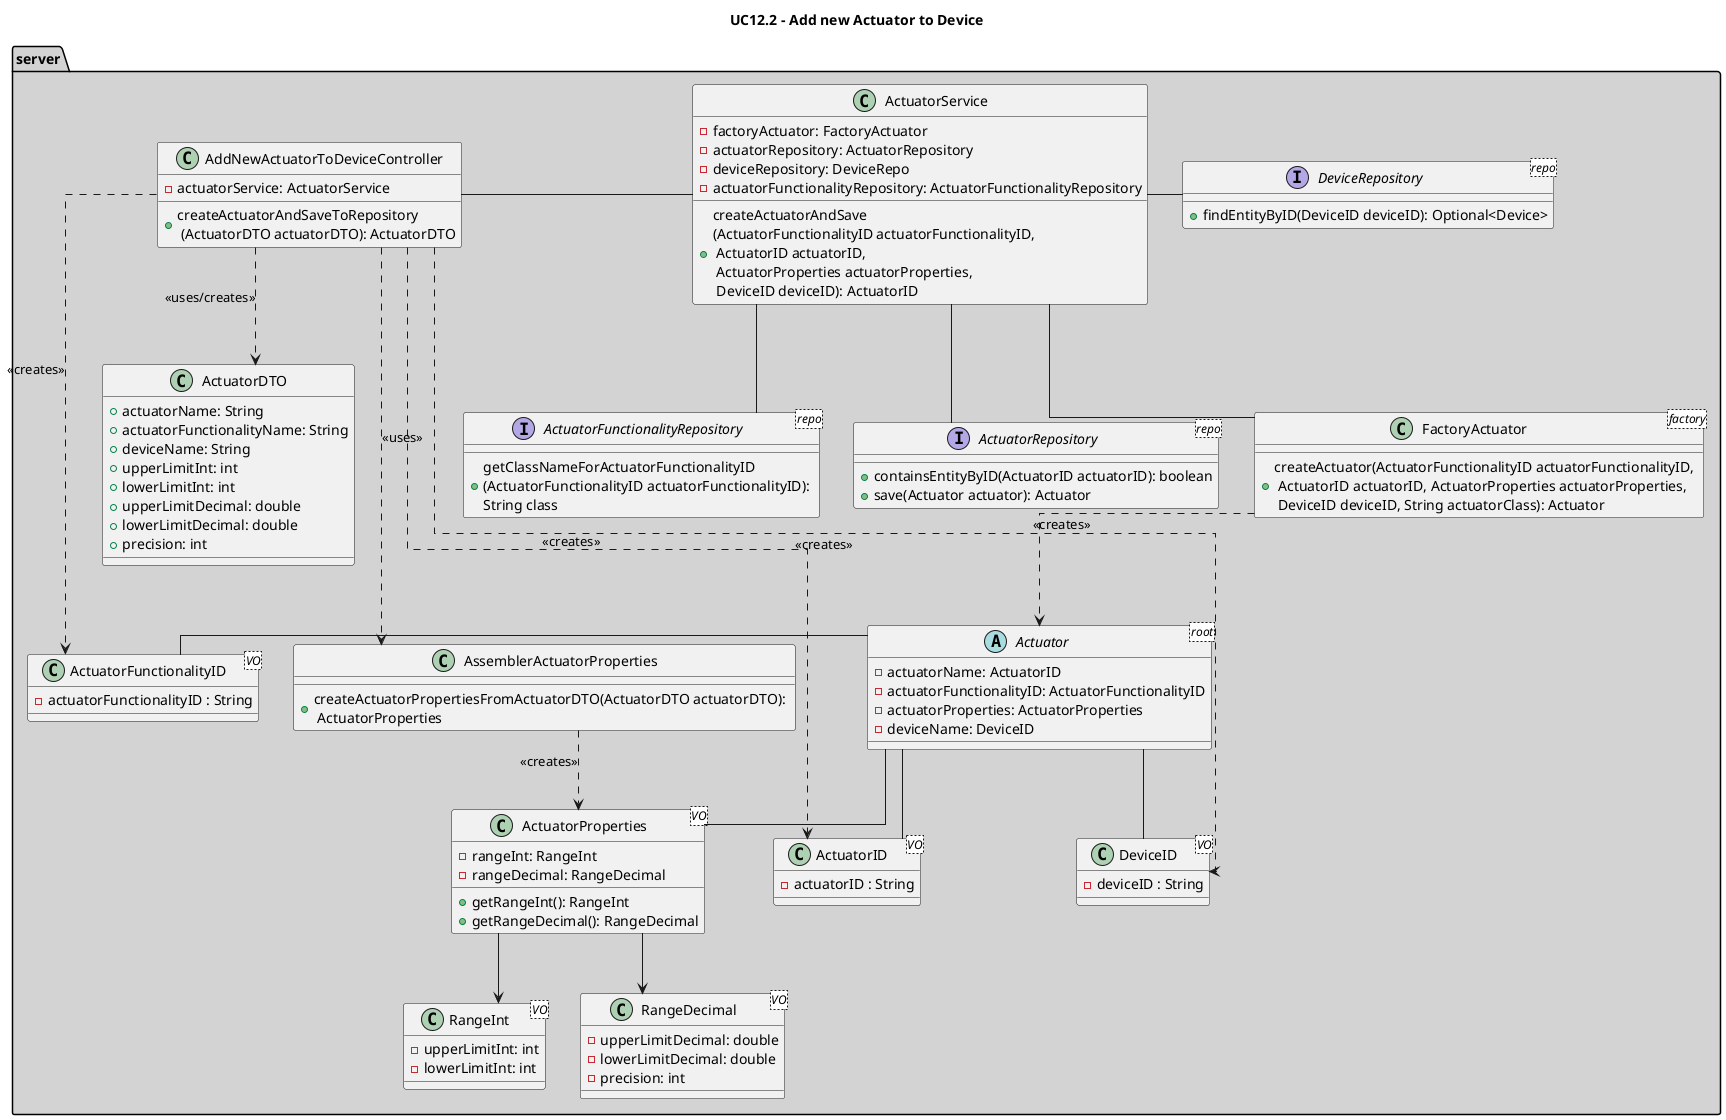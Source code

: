 @startuml
skinparam linetype ortho

title UC12.2 - Add new Actuator to Device

package server #LightGray {

interface DeviceRepository <repo>{
    +findEntityByID(DeviceID deviceID): Optional<Device>
}

class AddNewActuatorToDeviceController {
    -actuatorService: ActuatorService
    +createActuatorAndSaveToRepository\n (ActuatorDTO actuatorDTO): ActuatorDTO
}

class ActuatorDTO {
    +actuatorName: String
    +actuatorFunctionalityName: String
    +deviceName: String
    +upperLimitInt: int
    +lowerLimitInt: int
    +upperLimitDecimal: double
    +lowerLimitDecimal: double
    +precision: int
}

 class AssemblerActuatorProperties {
     +createActuatorPropertiesFromActuatorDTO(ActuatorDTO actuatorDTO): \n ActuatorProperties
  }

class ActuatorService {
    -factoryActuator: FactoryActuator
    -actuatorRepository: ActuatorRepository
    -deviceRepository: DeviceRepo
    -actuatorFunctionalityRepository: ActuatorFunctionalityRepository
    +createActuatorAndSave \n(ActuatorFunctionalityID actuatorFunctionalityID, \n ActuatorID actuatorID, \n ActuatorProperties actuatorProperties, \n DeviceID deviceID): ActuatorID
}

class FactoryActuator <factory>{
    +createActuator(ActuatorFunctionalityID actuatorFunctionalityID, \n ActuatorID actuatorID, ActuatorProperties actuatorProperties, \n DeviceID deviceID, String actuatorClass): Actuator
}

abstract class Actuator <root>{
-actuatorName: ActuatorID
-actuatorFunctionalityID: ActuatorFunctionalityID
-actuatorProperties: ActuatorProperties
-deviceName: DeviceID
}

interface ActuatorRepository <repo>{
    +containsEntityByID(ActuatorID actuatorID): boolean
    +save(Actuator actuator): Actuator
}

interface ActuatorFunctionalityRepository <repo>{
    +getClassNameForActuatorFunctionalityID \n(ActuatorFunctionalityID actuatorFunctionalityID): \nString class
}

class ActuatorID <VO>{
    -actuatorID : String
}

class DeviceID <VO>{
    -deviceID : String
}

class ActuatorFunctionalityID <VO>{
    - actuatorFunctionalityID : String
}

class ActuatorProperties <VO>{
    -rangeInt: RangeInt
    -rangeDecimal: RangeDecimal
    +getRangeInt(): RangeInt
    +getRangeDecimal(): RangeDecimal
}

class RangeInt <VO>{
    -upperLimitInt: int
    -lowerLimitInt: int
}

class RangeDecimal  <VO>{
    -upperLimitDecimal: double
    -lowerLimitDecimal: double
    -precision: int
}

AddNewActuatorToDeviceController ..> ActuatorID: <<creates>>
AddNewActuatorToDeviceController ..> ActuatorFunctionalityID: <<creates>>
AddNewActuatorToDeviceController ..> DeviceID: <<creates>>
AddNewActuatorToDeviceController ..> ActuatorDTO: <<uses/creates>>

AddNewActuatorToDeviceController ..> AssemblerActuatorProperties: <<uses>>
AddNewActuatorToDeviceController - ActuatorService

AssemblerActuatorProperties ..> ActuatorProperties: <<creates>>

ActuatorService -- FactoryActuator
ActuatorService -- ActuatorRepository
ActuatorService - DeviceRepository
ActuatorService -- ActuatorFunctionalityRepository

FactoryActuator ..> Actuator: <<creates>>

Actuator -- ActuatorID
Actuator - ActuatorFunctionalityID
Actuator -- DeviceID

ActuatorProperties --> RangeInt
ActuatorProperties --> RangeDecimal

Actuator  --  ActuatorProperties

@enduml